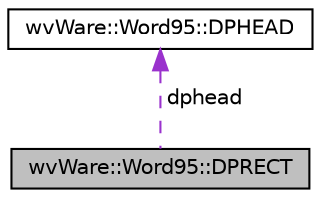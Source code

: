digraph "wvWare::Word95::DPRECT"
{
  edge [fontname="Helvetica",fontsize="10",labelfontname="Helvetica",labelfontsize="10"];
  node [fontname="Helvetica",fontsize="10",shape=record];
  Node1 [label="wvWare::Word95::DPRECT",height=0.2,width=0.4,color="black", fillcolor="grey75", style="filled", fontcolor="black"];
  Node2 -> Node1 [dir="back",color="darkorchid3",fontsize="10",style="dashed",label=" dphead" ,fontname="Helvetica"];
  Node2 [label="wvWare::Word95::DPHEAD",height=0.2,width=0.4,color="black", fillcolor="white", style="filled",URL="$structwv_ware_1_1_word95_1_1_d_p_h_e_a_d.html"];
}
